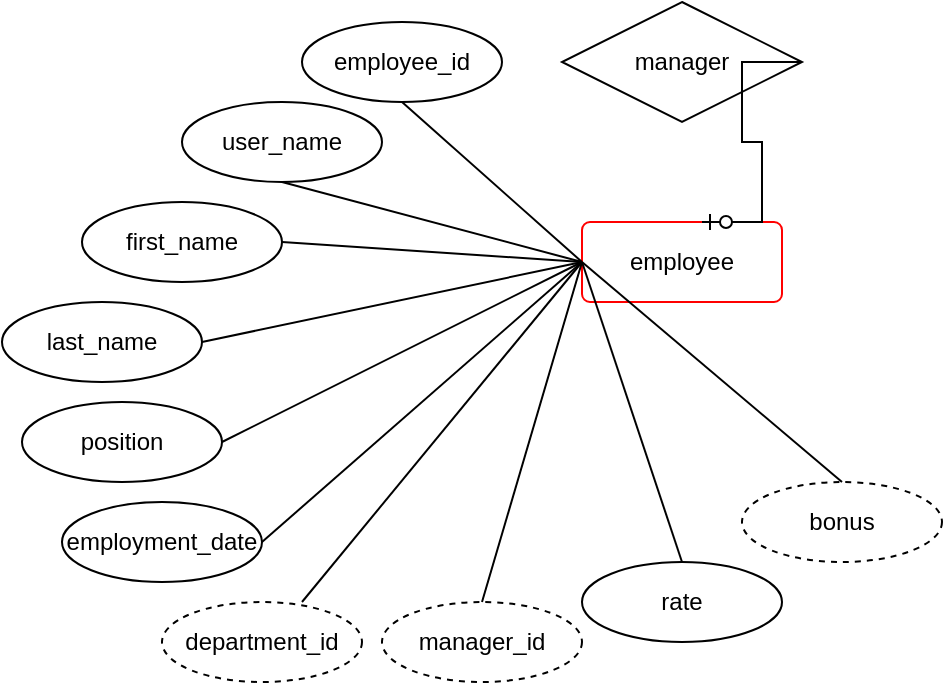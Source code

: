 <mxfile version="24.7.17">
  <diagram name="Сторінка-1" id="tP-On758_bt56VGbhjmk">
    <mxGraphModel dx="795" dy="539" grid="1" gridSize="10" guides="1" tooltips="1" connect="1" arrows="1" fold="1" page="1" pageScale="1" pageWidth="827" pageHeight="1169" math="0" shadow="0">
      <root>
        <mxCell id="0" />
        <mxCell id="1" parent="0" />
        <mxCell id="ZgE8l5im8ffCv-jQmQZJ-2" value="employee" style="rounded=1;arcSize=10;whiteSpace=wrap;html=1;align=center;strokeColor=#FF0000;" parent="1" vertex="1">
          <mxGeometry x="300" y="170" width="100" height="40" as="geometry" />
        </mxCell>
        <mxCell id="ZgE8l5im8ffCv-jQmQZJ-3" value="employee_id" style="ellipse;whiteSpace=wrap;html=1;align=center;" parent="1" vertex="1">
          <mxGeometry x="160" y="70" width="100" height="40" as="geometry" />
        </mxCell>
        <mxCell id="VFoAn0-aEf-evrVJlCT4-1" value="user_name" style="ellipse;whiteSpace=wrap;html=1;align=center;" vertex="1" parent="1">
          <mxGeometry x="100" y="110" width="100" height="40" as="geometry" />
        </mxCell>
        <mxCell id="VFoAn0-aEf-evrVJlCT4-2" value="first_name" style="ellipse;whiteSpace=wrap;html=1;align=center;" vertex="1" parent="1">
          <mxGeometry x="50" y="160" width="100" height="40" as="geometry" />
        </mxCell>
        <mxCell id="VFoAn0-aEf-evrVJlCT4-3" value="last_name" style="ellipse;whiteSpace=wrap;html=1;align=center;" vertex="1" parent="1">
          <mxGeometry x="10" y="210" width="100" height="40" as="geometry" />
        </mxCell>
        <mxCell id="VFoAn0-aEf-evrVJlCT4-4" value="position" style="ellipse;whiteSpace=wrap;html=1;align=center;" vertex="1" parent="1">
          <mxGeometry x="20" y="260" width="100" height="40" as="geometry" />
        </mxCell>
        <mxCell id="VFoAn0-aEf-evrVJlCT4-5" value="employment_date" style="ellipse;whiteSpace=wrap;html=1;align=center;" vertex="1" parent="1">
          <mxGeometry x="40" y="310" width="100" height="40" as="geometry" />
        </mxCell>
        <mxCell id="VFoAn0-aEf-evrVJlCT4-6" value="department_id" style="ellipse;whiteSpace=wrap;html=1;align=center;dashed=1;" vertex="1" parent="1">
          <mxGeometry x="90" y="360" width="100" height="40" as="geometry" />
        </mxCell>
        <mxCell id="VFoAn0-aEf-evrVJlCT4-7" value="manager_id" style="ellipse;whiteSpace=wrap;html=1;align=center;dashed=1;" vertex="1" parent="1">
          <mxGeometry x="200" y="360" width="100" height="40" as="geometry" />
        </mxCell>
        <mxCell id="VFoAn0-aEf-evrVJlCT4-8" value="rate" style="ellipse;whiteSpace=wrap;html=1;align=center;" vertex="1" parent="1">
          <mxGeometry x="300" y="340" width="100" height="40" as="geometry" />
        </mxCell>
        <mxCell id="VFoAn0-aEf-evrVJlCT4-9" value="bonus" style="ellipse;whiteSpace=wrap;html=1;align=center;dashed=1;" vertex="1" parent="1">
          <mxGeometry x="380" y="300" width="100" height="40" as="geometry" />
        </mxCell>
        <mxCell id="VFoAn0-aEf-evrVJlCT4-10" value="" style="endArrow=none;html=1;rounded=0;exitX=0.5;exitY=1;exitDx=0;exitDy=0;entryX=0;entryY=0.5;entryDx=0;entryDy=0;" edge="1" parent="1" source="ZgE8l5im8ffCv-jQmQZJ-3" target="ZgE8l5im8ffCv-jQmQZJ-2">
          <mxGeometry relative="1" as="geometry">
            <mxPoint x="240" y="110" as="sourcePoint" />
            <mxPoint x="400" y="110" as="targetPoint" />
          </mxGeometry>
        </mxCell>
        <mxCell id="VFoAn0-aEf-evrVJlCT4-11" value="" style="endArrow=none;html=1;rounded=0;entryX=0;entryY=0.5;entryDx=0;entryDy=0;exitX=1;exitY=0.5;exitDx=0;exitDy=0;" edge="1" parent="1" source="VFoAn0-aEf-evrVJlCT4-3" target="ZgE8l5im8ffCv-jQmQZJ-2">
          <mxGeometry relative="1" as="geometry">
            <mxPoint x="150" y="280" as="sourcePoint" />
            <mxPoint x="310" y="280" as="targetPoint" />
          </mxGeometry>
        </mxCell>
        <mxCell id="VFoAn0-aEf-evrVJlCT4-12" value="" style="endArrow=none;html=1;rounded=0;entryX=0;entryY=0.5;entryDx=0;entryDy=0;exitX=1;exitY=0.5;exitDx=0;exitDy=0;" edge="1" parent="1" source="VFoAn0-aEf-evrVJlCT4-2" target="ZgE8l5im8ffCv-jQmQZJ-2">
          <mxGeometry relative="1" as="geometry">
            <mxPoint x="200" y="270" as="sourcePoint" />
            <mxPoint x="360" y="270" as="targetPoint" />
          </mxGeometry>
        </mxCell>
        <mxCell id="VFoAn0-aEf-evrVJlCT4-13" value="" style="endArrow=none;html=1;rounded=0;exitX=0;exitY=0.5;exitDx=0;exitDy=0;entryX=0.5;entryY=1;entryDx=0;entryDy=0;" edge="1" parent="1" source="ZgE8l5im8ffCv-jQmQZJ-2" target="VFoAn0-aEf-evrVJlCT4-1">
          <mxGeometry relative="1" as="geometry">
            <mxPoint x="270" y="260" as="sourcePoint" />
            <mxPoint x="430" y="260" as="targetPoint" />
          </mxGeometry>
        </mxCell>
        <mxCell id="VFoAn0-aEf-evrVJlCT4-14" value="" style="endArrow=none;html=1;rounded=0;exitX=1;exitY=0.5;exitDx=0;exitDy=0;" edge="1" parent="1" source="VFoAn0-aEf-evrVJlCT4-4">
          <mxGeometry relative="1" as="geometry">
            <mxPoint x="120" y="240" as="sourcePoint" />
            <mxPoint x="300" y="190" as="targetPoint" />
          </mxGeometry>
        </mxCell>
        <mxCell id="VFoAn0-aEf-evrVJlCT4-15" value="" style="endArrow=none;html=1;rounded=0;entryX=0;entryY=0.5;entryDx=0;entryDy=0;exitX=1;exitY=0.5;exitDx=0;exitDy=0;" edge="1" parent="1" source="VFoAn0-aEf-evrVJlCT4-5" target="ZgE8l5im8ffCv-jQmQZJ-2">
          <mxGeometry relative="1" as="geometry">
            <mxPoint x="130" y="250" as="sourcePoint" />
            <mxPoint x="270" y="240" as="targetPoint" />
          </mxGeometry>
        </mxCell>
        <mxCell id="VFoAn0-aEf-evrVJlCT4-16" value="" style="endArrow=none;html=1;rounded=0;exitX=0.7;exitY=0;exitDx=0;exitDy=0;exitPerimeter=0;" edge="1" parent="1" source="VFoAn0-aEf-evrVJlCT4-6">
          <mxGeometry relative="1" as="geometry">
            <mxPoint x="140" y="260" as="sourcePoint" />
            <mxPoint x="300" y="190" as="targetPoint" />
          </mxGeometry>
        </mxCell>
        <mxCell id="VFoAn0-aEf-evrVJlCT4-17" value="" style="endArrow=none;html=1;rounded=0;entryX=0;entryY=0.5;entryDx=0;entryDy=0;exitX=0.5;exitY=0;exitDx=0;exitDy=0;" edge="1" parent="1" source="VFoAn0-aEf-evrVJlCT4-8" target="ZgE8l5im8ffCv-jQmQZJ-2">
          <mxGeometry relative="1" as="geometry">
            <mxPoint x="150" y="270" as="sourcePoint" />
            <mxPoint x="290" y="260" as="targetPoint" />
          </mxGeometry>
        </mxCell>
        <mxCell id="VFoAn0-aEf-evrVJlCT4-18" value="" style="endArrow=none;html=1;rounded=0;entryX=0;entryY=0.5;entryDx=0;entryDy=0;exitX=0.5;exitY=0;exitDx=0;exitDy=0;" edge="1" parent="1" source="VFoAn0-aEf-evrVJlCT4-9" target="ZgE8l5im8ffCv-jQmQZJ-2">
          <mxGeometry relative="1" as="geometry">
            <mxPoint x="160" y="280" as="sourcePoint" />
            <mxPoint x="300" y="270" as="targetPoint" />
          </mxGeometry>
        </mxCell>
        <mxCell id="VFoAn0-aEf-evrVJlCT4-19" value="" style="endArrow=none;html=1;rounded=0;entryX=0;entryY=0.5;entryDx=0;entryDy=0;exitX=0.5;exitY=0;exitDx=0;exitDy=0;" edge="1" parent="1" source="VFoAn0-aEf-evrVJlCT4-7" target="ZgE8l5im8ffCv-jQmQZJ-2">
          <mxGeometry relative="1" as="geometry">
            <mxPoint x="170" y="290" as="sourcePoint" />
            <mxPoint x="310" y="280" as="targetPoint" />
          </mxGeometry>
        </mxCell>
        <mxCell id="VFoAn0-aEf-evrVJlCT4-20" value="manager" style="shape=rhombus;perimeter=rhombusPerimeter;whiteSpace=wrap;html=1;align=center;" vertex="1" parent="1">
          <mxGeometry x="290" y="60" width="120" height="60" as="geometry" />
        </mxCell>
        <mxCell id="VFoAn0-aEf-evrVJlCT4-21" value="" style="edgeStyle=entityRelationEdgeStyle;fontSize=12;html=1;endArrow=ERzeroToOne;endFill=1;rounded=0;exitX=1;exitY=0.5;exitDx=0;exitDy=0;entryX=0.6;entryY=0;entryDx=0;entryDy=0;entryPerimeter=0;" edge="1" parent="1" source="VFoAn0-aEf-evrVJlCT4-20" target="ZgE8l5im8ffCv-jQmQZJ-2">
          <mxGeometry width="100" height="100" relative="1" as="geometry">
            <mxPoint x="420" y="220" as="sourcePoint" />
            <mxPoint x="520" y="120" as="targetPoint" />
            <Array as="points">
              <mxPoint x="420" y="110" />
              <mxPoint x="440" y="110" />
              <mxPoint x="430" y="110" />
              <mxPoint x="410" y="110" />
            </Array>
          </mxGeometry>
        </mxCell>
      </root>
    </mxGraphModel>
  </diagram>
</mxfile>

